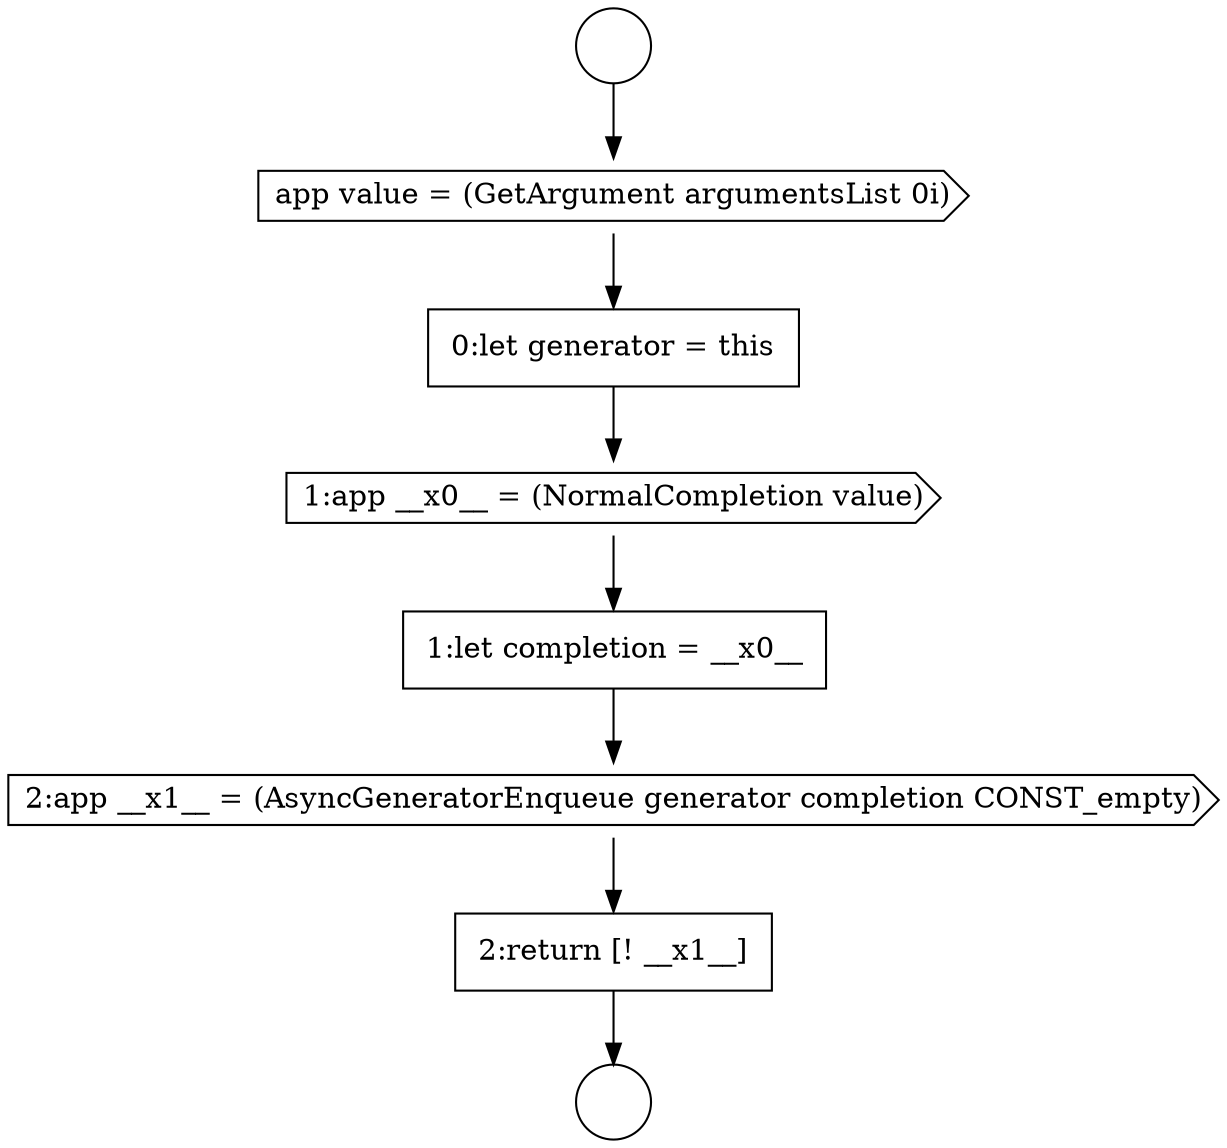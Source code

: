 digraph {
  node19540 [shape=cds, label=<<font color="black">2:app __x1__ = (AsyncGeneratorEnqueue generator completion CONST_empty)</font>> color="black" fillcolor="white" style=filled]
  node19534 [shape=circle label=" " color="black" fillcolor="white" style=filled]
  node19539 [shape=none, margin=0, label=<<font color="black">
    <table border="0" cellborder="1" cellspacing="0" cellpadding="10">
      <tr><td align="left">1:let completion = __x0__</td></tr>
    </table>
  </font>> color="black" fillcolor="white" style=filled]
  node19538 [shape=cds, label=<<font color="black">1:app __x0__ = (NormalCompletion value)</font>> color="black" fillcolor="white" style=filled]
  node19535 [shape=circle label=" " color="black" fillcolor="white" style=filled]
  node19536 [shape=cds, label=<<font color="black">app value = (GetArgument argumentsList 0i)</font>> color="black" fillcolor="white" style=filled]
  node19537 [shape=none, margin=0, label=<<font color="black">
    <table border="0" cellborder="1" cellspacing="0" cellpadding="10">
      <tr><td align="left">0:let generator = this</td></tr>
    </table>
  </font>> color="black" fillcolor="white" style=filled]
  node19541 [shape=none, margin=0, label=<<font color="black">
    <table border="0" cellborder="1" cellspacing="0" cellpadding="10">
      <tr><td align="left">2:return [! __x1__]</td></tr>
    </table>
  </font>> color="black" fillcolor="white" style=filled]
  node19534 -> node19536 [ color="black"]
  node19540 -> node19541 [ color="black"]
  node19539 -> node19540 [ color="black"]
  node19541 -> node19535 [ color="black"]
  node19538 -> node19539 [ color="black"]
  node19537 -> node19538 [ color="black"]
  node19536 -> node19537 [ color="black"]
}
